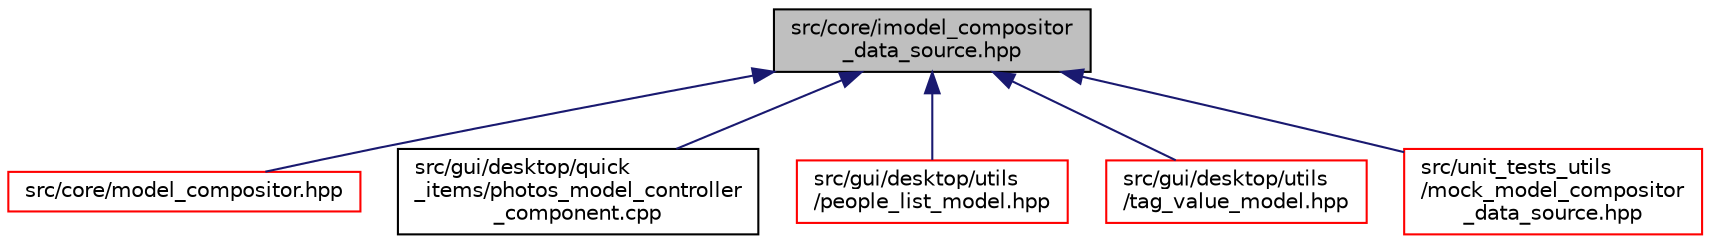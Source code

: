 digraph "src/core/imodel_compositor_data_source.hpp"
{
 // LATEX_PDF_SIZE
  edge [fontname="Helvetica",fontsize="10",labelfontname="Helvetica",labelfontsize="10"];
  node [fontname="Helvetica",fontsize="10",shape=record];
  Node1 [label="src/core/imodel_compositor\l_data_source.hpp",height=0.2,width=0.4,color="black", fillcolor="grey75", style="filled", fontcolor="black",tooltip=" "];
  Node1 -> Node2 [dir="back",color="midnightblue",fontsize="10",style="solid",fontname="Helvetica"];
  Node2 [label="src/core/model_compositor.hpp",height=0.2,width=0.4,color="red", fillcolor="white", style="filled",URL="$model__compositor_8hpp.html",tooltip=" "];
  Node1 -> Node7 [dir="back",color="midnightblue",fontsize="10",style="solid",fontname="Helvetica"];
  Node7 [label="src/gui/desktop/quick\l_items/photos_model_controller\l_component.cpp",height=0.2,width=0.4,color="black", fillcolor="white", style="filled",URL="$photos__model__controller__component_8cpp.html",tooltip=" "];
  Node1 -> Node8 [dir="back",color="midnightblue",fontsize="10",style="solid",fontname="Helvetica"];
  Node8 [label="src/gui/desktop/utils\l/people_list_model.hpp",height=0.2,width=0.4,color="red", fillcolor="white", style="filled",URL="$people__list__model_8hpp.html",tooltip=" "];
  Node1 -> Node14 [dir="back",color="midnightblue",fontsize="10",style="solid",fontname="Helvetica"];
  Node14 [label="src/gui/desktop/utils\l/tag_value_model.hpp",height=0.2,width=0.4,color="red", fillcolor="white", style="filled",URL="$tag__value__model_8hpp.html",tooltip=" "];
  Node1 -> Node16 [dir="back",color="midnightblue",fontsize="10",style="solid",fontname="Helvetica"];
  Node16 [label="src/unit_tests_utils\l/mock_model_compositor\l_data_source.hpp",height=0.2,width=0.4,color="red", fillcolor="white", style="filled",URL="$mock__model__compositor__data__source_8hpp.html",tooltip=" "];
}
